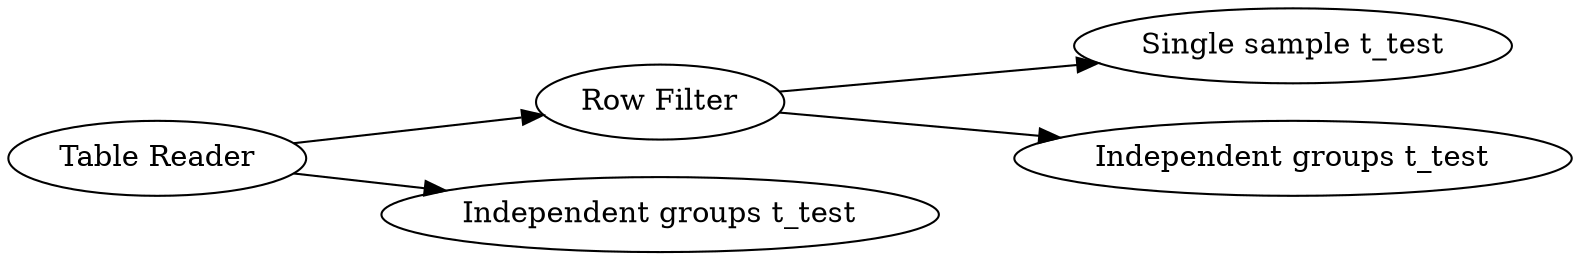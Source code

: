 digraph {
	14 [label="Single sample t_test"]
	15 [label="Row Filter"]
	16 [label="Independent groups t_test"]
	17 [label="Independent groups t_test"]
	18 [label="Table Reader"]
	15 -> 14
	15 -> 17
	18 -> 15
	18 -> 16
	rankdir=LR
}
